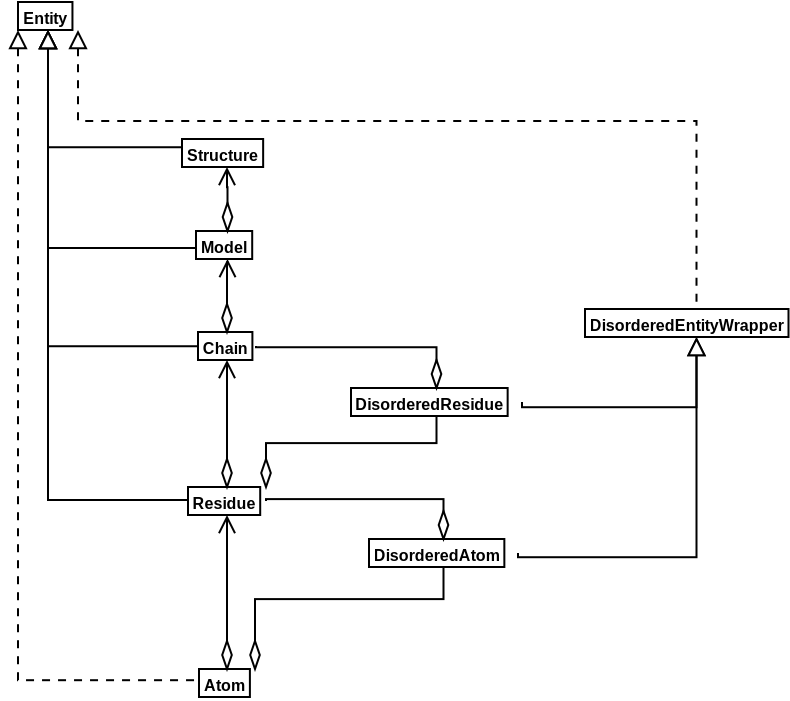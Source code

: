 <?xml version="1.0" encoding="UTF-8"?>
<dia:diagram xmlns:dia="http://www.lysator.liu.se/~alla/dia/"><dia:layer name="Background" visible="true"><dia:object type="UML - Class" version="0" id="O0"><dia:attribute name="obj_pos"><dia:point val="2.3,4.6"/></dia:attribute><dia:attribute name="obj_bb"><dia:rectangle val="2.25,4.55;6.85,6.05"/></dia:attribute><dia:attribute name="elem_corner"><dia:point val="2.3,4.6"/></dia:attribute><dia:attribute name="elem_width"><dia:real val="4.5"/></dia:attribute><dia:attribute name="elem_height"><dia:real val="1.4"/></dia:attribute><dia:attribute name="name"><dia:string>#Structure#</dia:string></dia:attribute><dia:attribute name="stereotype"><dia:string>##</dia:string></dia:attribute><dia:attribute name="comment"><dia:string>##</dia:string></dia:attribute><dia:attribute name="abstract"><dia:boolean val="false"/></dia:attribute><dia:attribute name="suppress_attributes"><dia:boolean val="true"/></dia:attribute><dia:attribute name="suppress_operations"><dia:boolean val="true"/></dia:attribute><dia:attribute name="visible_attributes"><dia:boolean val="false"/></dia:attribute><dia:attribute name="visible_operations"><dia:boolean val="false"/></dia:attribute><dia:attribute name="visible_comments"><dia:boolean val="false"/></dia:attribute><dia:attribute name="foreground_color"><dia:color val="#000000"/></dia:attribute><dia:attribute name="background_color"><dia:color val="#ffffff"/></dia:attribute><dia:attribute name="normal_font"><dia:font family="Courier New" style="0" name="Courier"/></dia:attribute><dia:attribute name="abstract_font"><dia:font family="Courier New" style="4" name="Courier-Oblique"/></dia:attribute><dia:attribute name="polymorphic_font"><dia:font family="monospace" style="8" name="Courier"/></dia:attribute><dia:attribute name="classname_font"><dia:font family="arial" style="80" name="Helvetica-Bold"/></dia:attribute><dia:attribute name="abstract_classname_font"><dia:font family="Arial" style="84" name="Helvetica-BoldOblique"/></dia:attribute><dia:attribute name="comment_font"><dia:font family="sans" style="8" name="Courier"/></dia:attribute><dia:attribute name="font_height"><dia:real val="0.8"/></dia:attribute><dia:attribute name="polymorphic_font_height"><dia:real val="0.8"/></dia:attribute><dia:attribute name="abstract_font_height"><dia:real val="0.8"/></dia:attribute><dia:attribute name="classname_font_height"><dia:real val="1"/></dia:attribute><dia:attribute name="abstract_classname_font_height"><dia:real val="1"/></dia:attribute><dia:attribute name="comment_font_height"><dia:real val="1"/></dia:attribute><dia:attribute name="attributes"/><dia:attribute name="operations"/><dia:attribute name="template"><dia:boolean val="false"/></dia:attribute><dia:attribute name="templates"/></dia:object><dia:object type="UML - Class" version="0" id="O1"><dia:attribute name="obj_pos"><dia:point val="3,9.2"/></dia:attribute><dia:attribute name="obj_bb"><dia:rectangle val="2.95,9.15;6.2,10.65"/></dia:attribute><dia:attribute name="elem_corner"><dia:point val="3,9.2"/></dia:attribute><dia:attribute name="elem_width"><dia:real val="3.15"/></dia:attribute><dia:attribute name="elem_height"><dia:real val="1.4"/></dia:attribute><dia:attribute name="name"><dia:string>#Model#</dia:string></dia:attribute><dia:attribute name="stereotype"><dia:string>##</dia:string></dia:attribute><dia:attribute name="comment"><dia:string>##</dia:string></dia:attribute><dia:attribute name="abstract"><dia:boolean val="false"/></dia:attribute><dia:attribute name="suppress_attributes"><dia:boolean val="false"/></dia:attribute><dia:attribute name="suppress_operations"><dia:boolean val="false"/></dia:attribute><dia:attribute name="visible_attributes"><dia:boolean val="false"/></dia:attribute><dia:attribute name="visible_operations"><dia:boolean val="false"/></dia:attribute><dia:attribute name="visible_comments"><dia:boolean val="false"/></dia:attribute><dia:attribute name="foreground_color"><dia:color val="#000000"/></dia:attribute><dia:attribute name="background_color"><dia:color val="#ffffff"/></dia:attribute><dia:attribute name="normal_font"><dia:font family="Courier New" style="0" name="Courier"/></dia:attribute><dia:attribute name="abstract_font"><dia:font family="Courier New" style="4" name="Courier-Oblique"/></dia:attribute><dia:attribute name="polymorphic_font"><dia:font family="monospace" style="8" name="Courier"/></dia:attribute><dia:attribute name="classname_font"><dia:font family="arial" style="80" name="Helvetica-Bold"/></dia:attribute><dia:attribute name="abstract_classname_font"><dia:font family="Arial" style="84" name="Helvetica-BoldOblique"/></dia:attribute><dia:attribute name="comment_font"><dia:font family="sans" style="8" name="Courier"/></dia:attribute><dia:attribute name="font_height"><dia:real val="0.8"/></dia:attribute><dia:attribute name="polymorphic_font_height"><dia:real val="0.8"/></dia:attribute><dia:attribute name="abstract_font_height"><dia:real val="0.8"/></dia:attribute><dia:attribute name="classname_font_height"><dia:real val="1"/></dia:attribute><dia:attribute name="abstract_classname_font_height"><dia:real val="1"/></dia:attribute><dia:attribute name="comment_font_height"><dia:real val="1"/></dia:attribute><dia:attribute name="attributes"/><dia:attribute name="operations"/><dia:attribute name="template"><dia:boolean val="false"/></dia:attribute><dia:attribute name="templates"/></dia:object><dia:object type="UML - Class" version="0" id="O2"><dia:attribute name="obj_pos"><dia:point val="3.1,14.25"/></dia:attribute><dia:attribute name="obj_bb"><dia:rectangle val="3.05,14.2;6.05,15.7"/></dia:attribute><dia:attribute name="elem_corner"><dia:point val="3.1,14.25"/></dia:attribute><dia:attribute name="elem_width"><dia:real val="2.9"/></dia:attribute><dia:attribute name="elem_height"><dia:real val="1.4"/></dia:attribute><dia:attribute name="name"><dia:string>#Chain#</dia:string></dia:attribute><dia:attribute name="stereotype"><dia:string>##</dia:string></dia:attribute><dia:attribute name="comment"><dia:string>##</dia:string></dia:attribute><dia:attribute name="abstract"><dia:boolean val="false"/></dia:attribute><dia:attribute name="suppress_attributes"><dia:boolean val="false"/></dia:attribute><dia:attribute name="suppress_operations"><dia:boolean val="false"/></dia:attribute><dia:attribute name="visible_attributes"><dia:boolean val="false"/></dia:attribute><dia:attribute name="visible_operations"><dia:boolean val="false"/></dia:attribute><dia:attribute name="visible_comments"><dia:boolean val="false"/></dia:attribute><dia:attribute name="foreground_color"><dia:color val="#000000"/></dia:attribute><dia:attribute name="background_color"><dia:color val="#ffffff"/></dia:attribute><dia:attribute name="normal_font"><dia:font family="Courier New" style="0" name="Courier"/></dia:attribute><dia:attribute name="abstract_font"><dia:font family="Courier New" style="4" name="Courier-Oblique"/></dia:attribute><dia:attribute name="polymorphic_font"><dia:font family="monospace" style="8" name="Courier"/></dia:attribute><dia:attribute name="classname_font"><dia:font family="arial" style="80" name="Helvetica-Bold"/></dia:attribute><dia:attribute name="abstract_classname_font"><dia:font family="Arial" style="84" name="Helvetica-BoldOblique"/></dia:attribute><dia:attribute name="comment_font"><dia:font family="sans" style="8" name="Courier"/></dia:attribute><dia:attribute name="font_height"><dia:real val="0.8"/></dia:attribute><dia:attribute name="polymorphic_font_height"><dia:real val="0.8"/></dia:attribute><dia:attribute name="abstract_font_height"><dia:real val="0.8"/></dia:attribute><dia:attribute name="classname_font_height"><dia:real val="1"/></dia:attribute><dia:attribute name="abstract_classname_font_height"><dia:real val="1"/></dia:attribute><dia:attribute name="comment_font_height"><dia:real val="1"/></dia:attribute><dia:attribute name="attributes"/><dia:attribute name="operations"/><dia:attribute name="template"><dia:boolean val="false"/></dia:attribute><dia:attribute name="templates"/></dia:object><dia:object type="UML - Class" version="0" id="O3"><dia:attribute name="obj_pos"><dia:point val="2.6,22"/></dia:attribute><dia:attribute name="obj_bb"><dia:rectangle val="2.55,21.95;6.55,23.45"/></dia:attribute><dia:attribute name="elem_corner"><dia:point val="2.6,22"/></dia:attribute><dia:attribute name="elem_width"><dia:real val="3.9"/></dia:attribute><dia:attribute name="elem_height"><dia:real val="1.4"/></dia:attribute><dia:attribute name="name"><dia:string>#Residue#</dia:string></dia:attribute><dia:attribute name="stereotype"><dia:string>##</dia:string></dia:attribute><dia:attribute name="comment"><dia:string>##</dia:string></dia:attribute><dia:attribute name="abstract"><dia:boolean val="false"/></dia:attribute><dia:attribute name="suppress_attributes"><dia:boolean val="false"/></dia:attribute><dia:attribute name="suppress_operations"><dia:boolean val="false"/></dia:attribute><dia:attribute name="visible_attributes"><dia:boolean val="false"/></dia:attribute><dia:attribute name="visible_operations"><dia:boolean val="false"/></dia:attribute><dia:attribute name="visible_comments"><dia:boolean val="false"/></dia:attribute><dia:attribute name="foreground_color"><dia:color val="#000000"/></dia:attribute><dia:attribute name="background_color"><dia:color val="#ffffff"/></dia:attribute><dia:attribute name="normal_font"><dia:font family="Courier New" style="0" name="Courier"/></dia:attribute><dia:attribute name="abstract_font"><dia:font family="Courier New" style="4" name="Courier-Oblique"/></dia:attribute><dia:attribute name="polymorphic_font"><dia:font family="monospace" style="8" name="Courier"/></dia:attribute><dia:attribute name="classname_font"><dia:font family="arial" style="80" name="Helvetica-Bold"/></dia:attribute><dia:attribute name="abstract_classname_font"><dia:font family="Arial" style="84" name="Helvetica-BoldOblique"/></dia:attribute><dia:attribute name="comment_font"><dia:font family="sans" style="8" name="Courier"/></dia:attribute><dia:attribute name="font_height"><dia:real val="0.8"/></dia:attribute><dia:attribute name="polymorphic_font_height"><dia:real val="0.8"/></dia:attribute><dia:attribute name="abstract_font_height"><dia:real val="0.8"/></dia:attribute><dia:attribute name="classname_font_height"><dia:real val="1"/></dia:attribute><dia:attribute name="abstract_classname_font_height"><dia:real val="1"/></dia:attribute><dia:attribute name="comment_font_height"><dia:real val="1"/></dia:attribute><dia:attribute name="attributes"/><dia:attribute name="operations"/><dia:attribute name="template"><dia:boolean val="false"/></dia:attribute><dia:attribute name="templates"/></dia:object><dia:object type="UML - Class" version="0" id="O4"><dia:attribute name="obj_pos"><dia:point val="3.15,31.1"/></dia:attribute><dia:attribute name="obj_bb"><dia:rectangle val="3.1,31.05;6,32.55"/></dia:attribute><dia:attribute name="elem_corner"><dia:point val="3.15,31.1"/></dia:attribute><dia:attribute name="elem_width"><dia:real val="2.8"/></dia:attribute><dia:attribute name="elem_height"><dia:real val="1.4"/></dia:attribute><dia:attribute name="name"><dia:string>#Atom#</dia:string></dia:attribute><dia:attribute name="stereotype"><dia:string>##</dia:string></dia:attribute><dia:attribute name="comment"><dia:string>##</dia:string></dia:attribute><dia:attribute name="abstract"><dia:boolean val="false"/></dia:attribute><dia:attribute name="suppress_attributes"><dia:boolean val="false"/></dia:attribute><dia:attribute name="suppress_operations"><dia:boolean val="false"/></dia:attribute><dia:attribute name="visible_attributes"><dia:boolean val="false"/></dia:attribute><dia:attribute name="visible_operations"><dia:boolean val="false"/></dia:attribute><dia:attribute name="visible_comments"><dia:boolean val="false"/></dia:attribute><dia:attribute name="foreground_color"><dia:color val="#000000"/></dia:attribute><dia:attribute name="background_color"><dia:color val="#ffffff"/></dia:attribute><dia:attribute name="normal_font"><dia:font family="Courier New" style="0" name="Courier"/></dia:attribute><dia:attribute name="abstract_font"><dia:font family="Courier New" style="4" name="Courier-Oblique"/></dia:attribute><dia:attribute name="polymorphic_font"><dia:font family="monospace" style="8" name="Courier"/></dia:attribute><dia:attribute name="classname_font"><dia:font family="arial" style="80" name="Helvetica-Bold"/></dia:attribute><dia:attribute name="abstract_classname_font"><dia:font family="Arial" style="84" name="Helvetica-BoldOblique"/></dia:attribute><dia:attribute name="comment_font"><dia:font family="sans" style="8" name="Courier"/></dia:attribute><dia:attribute name="font_height"><dia:real val="0.8"/></dia:attribute><dia:attribute name="polymorphic_font_height"><dia:real val="0.8"/></dia:attribute><dia:attribute name="abstract_font_height"><dia:real val="0.8"/></dia:attribute><dia:attribute name="classname_font_height"><dia:real val="1"/></dia:attribute><dia:attribute name="abstract_classname_font_height"><dia:real val="1"/></dia:attribute><dia:attribute name="comment_font_height"><dia:real val="1"/></dia:attribute><dia:attribute name="attributes"/><dia:attribute name="operations"/><dia:attribute name="template"><dia:boolean val="false"/></dia:attribute><dia:attribute name="templates"/></dia:object><dia:object type="UML - Class" version="0" id="O5"><dia:attribute name="obj_pos"><dia:point val="10.75,17.05"/></dia:attribute><dia:attribute name="obj_bb"><dia:rectangle val="10.7,17;19.35,18.5"/></dia:attribute><dia:attribute name="elem_corner"><dia:point val="10.75,17.05"/></dia:attribute><dia:attribute name="elem_width"><dia:real val="8.55"/></dia:attribute><dia:attribute name="elem_height"><dia:real val="1.4"/></dia:attribute><dia:attribute name="name"><dia:string>#DisorderedResidue#</dia:string></dia:attribute><dia:attribute name="stereotype"><dia:string>##</dia:string></dia:attribute><dia:attribute name="comment"><dia:string>##</dia:string></dia:attribute><dia:attribute name="abstract"><dia:boolean val="false"/></dia:attribute><dia:attribute name="suppress_attributes"><dia:boolean val="false"/></dia:attribute><dia:attribute name="suppress_operations"><dia:boolean val="false"/></dia:attribute><dia:attribute name="visible_attributes"><dia:boolean val="false"/></dia:attribute><dia:attribute name="visible_operations"><dia:boolean val="false"/></dia:attribute><dia:attribute name="visible_comments"><dia:boolean val="false"/></dia:attribute><dia:attribute name="foreground_color"><dia:color val="#000000"/></dia:attribute><dia:attribute name="background_color"><dia:color val="#ffffff"/></dia:attribute><dia:attribute name="normal_font"><dia:font family="Courier New" style="0" name="Courier"/></dia:attribute><dia:attribute name="abstract_font"><dia:font family="Courier New" style="4" name="Courier-Oblique"/></dia:attribute><dia:attribute name="polymorphic_font"><dia:font family="monospace" style="8" name="Courier"/></dia:attribute><dia:attribute name="classname_font"><dia:font family="arial" style="80" name="Helvetica-Bold"/></dia:attribute><dia:attribute name="abstract_classname_font"><dia:font family="Arial" style="84" name="Helvetica-BoldOblique"/></dia:attribute><dia:attribute name="comment_font"><dia:font family="sans" style="8" name="Courier"/></dia:attribute><dia:attribute name="font_height"><dia:real val="0.8"/></dia:attribute><dia:attribute name="polymorphic_font_height"><dia:real val="0.8"/></dia:attribute><dia:attribute name="abstract_font_height"><dia:real val="0.8"/></dia:attribute><dia:attribute name="classname_font_height"><dia:real val="1"/></dia:attribute><dia:attribute name="abstract_classname_font_height"><dia:real val="1"/></dia:attribute><dia:attribute name="comment_font_height"><dia:real val="1"/></dia:attribute><dia:attribute name="attributes"/><dia:attribute name="operations"/><dia:attribute name="template"><dia:boolean val="false"/></dia:attribute><dia:attribute name="templates"/></dia:object><dia:object type="UML - Class" version="0" id="O6"><dia:attribute name="obj_pos"><dia:point val="11.65,24.6"/></dia:attribute><dia:attribute name="obj_bb"><dia:rectangle val="11.6,24.55;19.15,26.05"/></dia:attribute><dia:attribute name="elem_corner"><dia:point val="11.65,24.6"/></dia:attribute><dia:attribute name="elem_width"><dia:real val="7.45"/></dia:attribute><dia:attribute name="elem_height"><dia:real val="1.4"/></dia:attribute><dia:attribute name="name"><dia:string>#DisorderedAtom#</dia:string></dia:attribute><dia:attribute name="stereotype"><dia:string>##</dia:string></dia:attribute><dia:attribute name="comment"><dia:string>##</dia:string></dia:attribute><dia:attribute name="abstract"><dia:boolean val="false"/></dia:attribute><dia:attribute name="suppress_attributes"><dia:boolean val="false"/></dia:attribute><dia:attribute name="suppress_operations"><dia:boolean val="false"/></dia:attribute><dia:attribute name="visible_attributes"><dia:boolean val="false"/></dia:attribute><dia:attribute name="visible_operations"><dia:boolean val="false"/></dia:attribute><dia:attribute name="visible_comments"><dia:boolean val="false"/></dia:attribute><dia:attribute name="foreground_color"><dia:color val="#000000"/></dia:attribute><dia:attribute name="background_color"><dia:color val="#ffffff"/></dia:attribute><dia:attribute name="normal_font"><dia:font family="Courier New" style="0" name="Courier"/></dia:attribute><dia:attribute name="abstract_font"><dia:font family="Courier New" style="4" name="Courier-Oblique"/></dia:attribute><dia:attribute name="polymorphic_font"><dia:font family="monospace" style="8" name="Courier"/></dia:attribute><dia:attribute name="classname_font"><dia:font family="arial" style="80" name="Helvetica-Bold"/></dia:attribute><dia:attribute name="abstract_classname_font"><dia:font family="Arial" style="84" name="Helvetica-BoldOblique"/></dia:attribute><dia:attribute name="comment_font"><dia:font family="sans" style="8" name="Courier"/></dia:attribute><dia:attribute name="font_height"><dia:real val="0.8"/></dia:attribute><dia:attribute name="polymorphic_font_height"><dia:real val="0.8"/></dia:attribute><dia:attribute name="abstract_font_height"><dia:real val="0.8"/></dia:attribute><dia:attribute name="classname_font_height"><dia:real val="1"/></dia:attribute><dia:attribute name="abstract_classname_font_height"><dia:real val="1"/></dia:attribute><dia:attribute name="comment_font_height"><dia:real val="1"/></dia:attribute><dia:attribute name="attributes"/><dia:attribute name="operations"/><dia:attribute name="template"><dia:boolean val="false"/></dia:attribute><dia:attribute name="templates"/></dia:object><dia:object type="UML - Class" version="0" id="O7"><dia:attribute name="obj_pos"><dia:point val="-5.9,-2.25"/></dia:attribute><dia:attribute name="obj_bb"><dia:rectangle val="-5.95,-2.3;-2.85,-0.8"/></dia:attribute><dia:attribute name="elem_corner"><dia:point val="-5.9,-2.25"/></dia:attribute><dia:attribute name="elem_width"><dia:real val="3"/></dia:attribute><dia:attribute name="elem_height"><dia:real val="1.4"/></dia:attribute><dia:attribute name="name"><dia:string>#Entity#</dia:string></dia:attribute><dia:attribute name="stereotype"><dia:string>##</dia:string></dia:attribute><dia:attribute name="comment"><dia:string>##</dia:string></dia:attribute><dia:attribute name="abstract"><dia:boolean val="false"/></dia:attribute><dia:attribute name="suppress_attributes"><dia:boolean val="false"/></dia:attribute><dia:attribute name="suppress_operations"><dia:boolean val="false"/></dia:attribute><dia:attribute name="visible_attributes"><dia:boolean val="false"/></dia:attribute><dia:attribute name="visible_operations"><dia:boolean val="false"/></dia:attribute><dia:attribute name="visible_comments"><dia:boolean val="false"/></dia:attribute><dia:attribute name="foreground_color"><dia:color val="#000000"/></dia:attribute><dia:attribute name="background_color"><dia:color val="#ffffff"/></dia:attribute><dia:attribute name="normal_font"><dia:font family="Courier New" style="0" name="Courier"/></dia:attribute><dia:attribute name="abstract_font"><dia:font family="Courier New" style="4" name="Courier-Oblique"/></dia:attribute><dia:attribute name="polymorphic_font"><dia:font family="monospace" style="8" name="Courier"/></dia:attribute><dia:attribute name="classname_font"><dia:font family="arial" style="80" name="Helvetica-Bold"/></dia:attribute><dia:attribute name="abstract_classname_font"><dia:font family="Arial" style="84" name="Helvetica-BoldOblique"/></dia:attribute><dia:attribute name="comment_font"><dia:font family="sans" style="8" name="Courier"/></dia:attribute><dia:attribute name="font_height"><dia:real val="0.8"/></dia:attribute><dia:attribute name="polymorphic_font_height"><dia:real val="0.8"/></dia:attribute><dia:attribute name="abstract_font_height"><dia:real val="0.8"/></dia:attribute><dia:attribute name="classname_font_height"><dia:real val="1"/></dia:attribute><dia:attribute name="abstract_classname_font_height"><dia:real val="1"/></dia:attribute><dia:attribute name="comment_font_height"><dia:real val="1"/></dia:attribute><dia:attribute name="attributes"/><dia:attribute name="operations"/><dia:attribute name="template"><dia:boolean val="false"/></dia:attribute><dia:attribute name="templates"/></dia:object><dia:object type="UML - Class" version="0" id="O8"><dia:attribute name="obj_pos"><dia:point val="22.45,13.1"/></dia:attribute><dia:attribute name="obj_bb"><dia:rectangle val="22.4,13.05;33.65,14.55"/></dia:attribute><dia:attribute name="elem_corner"><dia:point val="22.45,13.1"/></dia:attribute><dia:attribute name="elem_width"><dia:real val="11.15"/></dia:attribute><dia:attribute name="elem_height"><dia:real val="1.4"/></dia:attribute><dia:attribute name="name"><dia:string>#DisorderedEntityWrapper#</dia:string></dia:attribute><dia:attribute name="stereotype"><dia:string>##</dia:string></dia:attribute><dia:attribute name="comment"><dia:string>##</dia:string></dia:attribute><dia:attribute name="abstract"><dia:boolean val="false"/></dia:attribute><dia:attribute name="suppress_attributes"><dia:boolean val="false"/></dia:attribute><dia:attribute name="suppress_operations"><dia:boolean val="false"/></dia:attribute><dia:attribute name="visible_attributes"><dia:boolean val="false"/></dia:attribute><dia:attribute name="visible_operations"><dia:boolean val="false"/></dia:attribute><dia:attribute name="visible_comments"><dia:boolean val="false"/></dia:attribute><dia:attribute name="foreground_color"><dia:color val="#000000"/></dia:attribute><dia:attribute name="background_color"><dia:color val="#ffffff"/></dia:attribute><dia:attribute name="normal_font"><dia:font family="Courier New" style="0" name="Courier"/></dia:attribute><dia:attribute name="abstract_font"><dia:font family="Courier New" style="4" name="Courier-Oblique"/></dia:attribute><dia:attribute name="polymorphic_font"><dia:font family="monospace" style="8" name="Courier"/></dia:attribute><dia:attribute name="classname_font"><dia:font family="arial" style="80" name="Helvetica-Bold"/></dia:attribute><dia:attribute name="abstract_classname_font"><dia:font family="Arial" style="84" name="Helvetica-BoldOblique"/></dia:attribute><dia:attribute name="comment_font"><dia:font family="sans" style="8" name="Courier"/></dia:attribute><dia:attribute name="font_height"><dia:real val="0.8"/></dia:attribute><dia:attribute name="polymorphic_font_height"><dia:real val="0.8"/></dia:attribute><dia:attribute name="abstract_font_height"><dia:real val="0.8"/></dia:attribute><dia:attribute name="classname_font_height"><dia:real val="1"/></dia:attribute><dia:attribute name="abstract_classname_font_height"><dia:real val="1"/></dia:attribute><dia:attribute name="comment_font_height"><dia:real val="1"/></dia:attribute><dia:attribute name="attributes"/><dia:attribute name="operations"/><dia:attribute name="template"><dia:boolean val="false"/></dia:attribute><dia:attribute name="templates"/></dia:object><dia:object type="UML - Association" version="0" id="O9"><dia:attribute name="obj_pos"><dia:point val="4.55,6"/></dia:attribute><dia:attribute name="obj_bb"><dia:rectangle val="3.75,5.95;5.35,9.95"/></dia:attribute><dia:attribute name="orth_points"><dia:point val="4.55,6"/><dia:point val="4.55,7.01"/><dia:point val="4.575,7.01"/><dia:point val="4.575,9.2"/></dia:attribute><dia:attribute name="orth_orient"><dia:enum val="1"/><dia:enum val="0"/><dia:enum val="1"/></dia:attribute><dia:attribute name="name"><dia:string>##</dia:string></dia:attribute><dia:attribute name="direction"><dia:enum val="0"/></dia:attribute><dia:attribute name="ends"><dia:composite><dia:attribute name="role"><dia:string>##</dia:string></dia:attribute><dia:attribute name="multiplicity"><dia:string>##</dia:string></dia:attribute><dia:attribute name="arrow"><dia:boolean val="true"/></dia:attribute><dia:attribute name="aggregate"><dia:enum val="0"/></dia:attribute></dia:composite><dia:composite><dia:attribute name="role"><dia:string>##</dia:string></dia:attribute><dia:attribute name="multiplicity"><dia:string>##</dia:string></dia:attribute><dia:attribute name="arrow"><dia:boolean val="false"/></dia:attribute><dia:attribute name="aggregate"><dia:enum val="1"/></dia:attribute></dia:composite></dia:attribute><dia:connections><dia:connection handle="0" to="O0" connection="6"/><dia:connection handle="1" to="O1" connection="1"/></dia:connections></dia:object><dia:object type="UML - Association" version="0" id="O10"><dia:attribute name="obj_pos"><dia:point val="4.575,10.6"/></dia:attribute><dia:attribute name="obj_bb"><dia:rectangle val="3.775,10.55;5.375,15"/></dia:attribute><dia:attribute name="orth_points"><dia:point val="4.575,10.6"/><dia:point val="4.575,10.773"/><dia:point val="4.55,10.773"/><dia:point val="4.55,14.25"/></dia:attribute><dia:attribute name="orth_orient"><dia:enum val="1"/><dia:enum val="0"/><dia:enum val="1"/></dia:attribute><dia:attribute name="name"><dia:string>##</dia:string></dia:attribute><dia:attribute name="direction"><dia:enum val="0"/></dia:attribute><dia:attribute name="ends"><dia:composite><dia:attribute name="role"><dia:string>##</dia:string></dia:attribute><dia:attribute name="multiplicity"><dia:string>##</dia:string></dia:attribute><dia:attribute name="arrow"><dia:boolean val="true"/></dia:attribute><dia:attribute name="aggregate"><dia:enum val="0"/></dia:attribute></dia:composite><dia:composite><dia:attribute name="role"><dia:string>##</dia:string></dia:attribute><dia:attribute name="multiplicity"><dia:string>##</dia:string></dia:attribute><dia:attribute name="arrow"><dia:boolean val="false"/></dia:attribute><dia:attribute name="aggregate"><dia:enum val="1"/></dia:attribute></dia:composite></dia:attribute><dia:connections><dia:connection handle="0" to="O1" connection="6"/><dia:connection handle="1" to="O2" connection="1"/></dia:connections></dia:object><dia:object type="UML - Association" version="0" id="O11"><dia:attribute name="obj_pos"><dia:point val="4.55,15.65"/></dia:attribute><dia:attribute name="obj_bb"><dia:rectangle val="3.75,15.6;5.35,22.75"/></dia:attribute><dia:attribute name="orth_points"><dia:point val="4.55,15.65"/><dia:point val="4.55,18.31"/><dia:point val="4.55,18.31"/><dia:point val="4.55,22"/></dia:attribute><dia:attribute name="orth_orient"><dia:enum val="1"/><dia:enum val="0"/><dia:enum val="1"/></dia:attribute><dia:attribute name="name"><dia:string>##</dia:string></dia:attribute><dia:attribute name="direction"><dia:enum val="0"/></dia:attribute><dia:attribute name="ends"><dia:composite><dia:attribute name="role"><dia:string>##</dia:string></dia:attribute><dia:attribute name="multiplicity"><dia:string>##</dia:string></dia:attribute><dia:attribute name="arrow"><dia:boolean val="true"/></dia:attribute><dia:attribute name="aggregate"><dia:enum val="0"/></dia:attribute></dia:composite><dia:composite><dia:attribute name="role"><dia:string>##</dia:string></dia:attribute><dia:attribute name="multiplicity"><dia:string>##</dia:string></dia:attribute><dia:attribute name="arrow"><dia:boolean val="false"/></dia:attribute><dia:attribute name="aggregate"><dia:enum val="1"/></dia:attribute></dia:composite></dia:attribute><dia:connections><dia:connection handle="0" to="O2" connection="6"/><dia:connection handle="1" to="O3" connection="1"/></dia:connections></dia:object><dia:object type="UML - Generalization" version="0" id="O12"><dia:attribute name="obj_pos"><dia:point val="-4.4,-0.85"/></dia:attribute><dia:attribute name="obj_bb"><dia:rectangle val="-5.25,-0.9;2.35,6.612"/></dia:attribute><dia:attribute name="orth_points"><dia:point val="-4.4,-0.85"/><dia:point val="-4.4,5.012"/><dia:point val="2.3,5.012"/><dia:point val="2.3,5.3"/></dia:attribute><dia:attribute name="orth_orient"><dia:enum val="1"/><dia:enum val="0"/><dia:enum val="1"/></dia:attribute><dia:attribute name="name"><dia:string>##</dia:string></dia:attribute><dia:attribute name="stereotype"><dia:string>##</dia:string></dia:attribute><dia:connections><dia:connection handle="0" to="O7" connection="6"/><dia:connection handle="1" to="O0" connection="3"/></dia:connections></dia:object><dia:object type="UML - Generalization" version="0" id="O13"><dia:attribute name="obj_pos"><dia:point val="-4.4,-0.85"/></dia:attribute><dia:attribute name="obj_bb"><dia:rectangle val="-5.25,-0.9;3.15,16.562"/></dia:attribute><dia:attribute name="orth_points"><dia:point val="-4.4,-0.85"/><dia:point val="-4.4,14.962"/><dia:point val="3.1,14.962"/><dia:point val="3.1,14.95"/></dia:attribute><dia:attribute name="orth_orient"><dia:enum val="1"/><dia:enum val="0"/><dia:enum val="1"/></dia:attribute><dia:attribute name="name"><dia:string>##</dia:string></dia:attribute><dia:attribute name="stereotype"><dia:string>##</dia:string></dia:attribute><dia:connections><dia:connection handle="0" to="O7" connection="6"/><dia:connection handle="1" to="O2" connection="3"/></dia:connections></dia:object><dia:object type="UML - Generalization" version="0" id="O14"><dia:attribute name="obj_pos"><dia:point val="-4.4,-0.85"/></dia:attribute><dia:attribute name="obj_bb"><dia:rectangle val="-5.25,-0.9;2.65,24.25"/></dia:attribute><dia:attribute name="orth_points"><dia:point val="-4.4,-0.85"/><dia:point val="-4.4,22.65"/><dia:point val="2.6,22.65"/><dia:point val="2.6,22.7"/></dia:attribute><dia:attribute name="orth_orient"><dia:enum val="1"/><dia:enum val="0"/><dia:enum val="1"/></dia:attribute><dia:attribute name="name"><dia:string>##</dia:string></dia:attribute><dia:attribute name="stereotype"><dia:string>##</dia:string></dia:attribute><dia:connections><dia:connection handle="0" to="O7" connection="6"/><dia:connection handle="1" to="O3" connection="3"/></dia:connections></dia:object><dia:object type="UML - Realizes" version="0" id="O15"><dia:attribute name="obj_pos"><dia:point val="-5.9,-0.85"/></dia:attribute><dia:attribute name="obj_bb"><dia:rectangle val="-6.75,-0.9;3.2,33.26"/></dia:attribute><dia:attribute name="orth_points"><dia:point val="-5.9,-0.85"/><dia:point val="-5.9,31.66"/><dia:point val="3.15,31.66"/><dia:point val="3.15,31.8"/></dia:attribute><dia:attribute name="orth_orient"><dia:enum val="1"/><dia:enum val="0"/><dia:enum val="1"/></dia:attribute><dia:attribute name="name"><dia:string>##</dia:string></dia:attribute><dia:attribute name="stereotype"><dia:string>##</dia:string></dia:attribute><dia:connections><dia:connection handle="0" to="O7" connection="5"/><dia:connection handle="1" to="O4" connection="3"/></dia:connections></dia:object><dia:object type="UML - Association" version="0" id="O16"><dia:attribute name="obj_pos"><dia:point val="6,14.95"/></dia:attribute><dia:attribute name="obj_bb"><dia:rectangle val="5.95,14.9;15.775,17.8"/></dia:attribute><dia:attribute name="orth_points"><dia:point val="6,14.95"/><dia:point val="6,15.012"/><dia:point val="15.025,15.012"/><dia:point val="15.025,17.05"/></dia:attribute><dia:attribute name="orth_orient"><dia:enum val="1"/><dia:enum val="0"/><dia:enum val="1"/></dia:attribute><dia:attribute name="name"><dia:string>##</dia:string></dia:attribute><dia:attribute name="direction"><dia:enum val="0"/></dia:attribute><dia:attribute name="ends"><dia:composite><dia:attribute name="role"><dia:string>##</dia:string></dia:attribute><dia:attribute name="multiplicity"><dia:string>##</dia:string></dia:attribute><dia:attribute name="arrow"><dia:boolean val="false"/></dia:attribute><dia:attribute name="aggregate"><dia:enum val="0"/></dia:attribute></dia:composite><dia:composite><dia:attribute name="role"><dia:string>##</dia:string></dia:attribute><dia:attribute name="multiplicity"><dia:string>##</dia:string></dia:attribute><dia:attribute name="arrow"><dia:boolean val="false"/></dia:attribute><dia:attribute name="aggregate"><dia:enum val="1"/></dia:attribute></dia:composite></dia:attribute><dia:connections><dia:connection handle="0" to="O2" connection="4"/><dia:connection handle="1" to="O5" connection="1"/></dia:connections></dia:object><dia:object type="UML - Association" version="0" id="O17"><dia:attribute name="obj_pos"><dia:point val="15.025,18.45"/></dia:attribute><dia:attribute name="obj_bb"><dia:rectangle val="5.75,18.4;15.075,22.75"/></dia:attribute><dia:attribute name="orth_points"><dia:point val="15.025,18.45"/><dia:point val="15.025,19.805"/><dia:point val="6.5,19.805"/><dia:point val="6.5,22"/></dia:attribute><dia:attribute name="orth_orient"><dia:enum val="1"/><dia:enum val="0"/><dia:enum val="1"/></dia:attribute><dia:attribute name="name"><dia:string>##</dia:string></dia:attribute><dia:attribute name="direction"><dia:enum val="0"/></dia:attribute><dia:attribute name="ends"><dia:composite><dia:attribute name="role"><dia:string>##</dia:string></dia:attribute><dia:attribute name="multiplicity"><dia:string>##</dia:string></dia:attribute><dia:attribute name="arrow"><dia:boolean val="false"/></dia:attribute><dia:attribute name="aggregate"><dia:enum val="0"/></dia:attribute></dia:composite><dia:composite><dia:attribute name="role"><dia:string>##</dia:string></dia:attribute><dia:attribute name="multiplicity"><dia:string>##</dia:string></dia:attribute><dia:attribute name="arrow"><dia:boolean val="false"/></dia:attribute><dia:attribute name="aggregate"><dia:enum val="1"/></dia:attribute></dia:composite></dia:attribute><dia:connections><dia:connection handle="0" to="O5" connection="6"/><dia:connection handle="1" to="O3" connection="2"/></dia:connections></dia:object><dia:object type="UML - Association" version="0" id="O18"><dia:attribute name="obj_pos"><dia:point val="6.5,22.7"/></dia:attribute><dia:attribute name="obj_bb"><dia:rectangle val="6.45,22.555;16.125,25.35"/></dia:attribute><dia:attribute name="orth_points"><dia:point val="6.5,22.7"/><dia:point val="6.5,22.605"/><dia:point val="15.375,22.605"/><dia:point val="15.375,24.6"/></dia:attribute><dia:attribute name="orth_orient"><dia:enum val="1"/><dia:enum val="0"/><dia:enum val="1"/></dia:attribute><dia:attribute name="name"><dia:string>##</dia:string></dia:attribute><dia:attribute name="direction"><dia:enum val="0"/></dia:attribute><dia:attribute name="ends"><dia:composite><dia:attribute name="role"><dia:string>##</dia:string></dia:attribute><dia:attribute name="multiplicity"><dia:string>##</dia:string></dia:attribute><dia:attribute name="arrow"><dia:boolean val="false"/></dia:attribute><dia:attribute name="aggregate"><dia:enum val="0"/></dia:attribute></dia:composite><dia:composite><dia:attribute name="role"><dia:string>##</dia:string></dia:attribute><dia:attribute name="multiplicity"><dia:string>##</dia:string></dia:attribute><dia:attribute name="arrow"><dia:boolean val="false"/></dia:attribute><dia:attribute name="aggregate"><dia:enum val="1"/></dia:attribute></dia:composite></dia:attribute><dia:connections><dia:connection handle="0" to="O3" connection="4"/><dia:connection handle="1" to="O6" connection="1"/></dia:connections></dia:object><dia:object type="UML - Association" version="0" id="O19"><dia:attribute name="obj_pos"><dia:point val="15.375,26"/></dia:attribute><dia:attribute name="obj_bb"><dia:rectangle val="5.2,25.95;15.425,31.85"/></dia:attribute><dia:attribute name="orth_points"><dia:point val="15.375,26"/><dia:point val="15.375,27.605"/><dia:point val="5.95,27.605"/><dia:point val="5.95,31.1"/></dia:attribute><dia:attribute name="orth_orient"><dia:enum val="1"/><dia:enum val="0"/><dia:enum val="1"/></dia:attribute><dia:attribute name="name"><dia:string>##</dia:string></dia:attribute><dia:attribute name="direction"><dia:enum val="0"/></dia:attribute><dia:attribute name="ends"><dia:composite><dia:attribute name="role"><dia:string>##</dia:string></dia:attribute><dia:attribute name="multiplicity"><dia:string>##</dia:string></dia:attribute><dia:attribute name="arrow"><dia:boolean val="false"/></dia:attribute><dia:attribute name="aggregate"><dia:enum val="0"/></dia:attribute></dia:composite><dia:composite><dia:attribute name="role"><dia:string>##</dia:string></dia:attribute><dia:attribute name="multiplicity"><dia:string>##</dia:string></dia:attribute><dia:attribute name="arrow"><dia:boolean val="false"/></dia:attribute><dia:attribute name="aggregate"><dia:enum val="1"/></dia:attribute></dia:composite></dia:attribute><dia:connections><dia:connection handle="0" to="O6" connection="6"/><dia:connection handle="1" to="O4" connection="2"/></dia:connections></dia:object><dia:object type="UML - Generalization" version="0" id="O20"><dia:attribute name="obj_pos"><dia:point val="28.025,14.5"/></dia:attribute><dia:attribute name="obj_bb"><dia:rectangle val="19.25,14.45;28.875,19.611"/></dia:attribute><dia:attribute name="orth_points"><dia:point val="28.025,14.5"/><dia:point val="28.025,18.011"/><dia:point val="19.3,18.011"/><dia:point val="19.3,17.75"/></dia:attribute><dia:attribute name="orth_orient"><dia:enum val="1"/><dia:enum val="0"/><dia:enum val="1"/></dia:attribute><dia:attribute name="name"><dia:string>##</dia:string></dia:attribute><dia:attribute name="stereotype"><dia:string>##</dia:string></dia:attribute><dia:connections><dia:connection handle="0" to="O8" connection="6"/><dia:connection handle="1" to="O5" connection="4"/></dia:connections></dia:object><dia:object type="UML - Generalization" version="0" id="O21"><dia:attribute name="obj_pos"><dia:point val="28.025,14.5"/></dia:attribute><dia:attribute name="obj_bb"><dia:rectangle val="19.05,14.45;28.875,27.111"/></dia:attribute><dia:attribute name="orth_points"><dia:point val="28.025,14.5"/><dia:point val="28.025,25.511"/><dia:point val="19.1,25.511"/><dia:point val="19.1,25.3"/></dia:attribute><dia:attribute name="orth_orient"><dia:enum val="1"/><dia:enum val="0"/><dia:enum val="1"/></dia:attribute><dia:attribute name="name"><dia:string>##</dia:string></dia:attribute><dia:attribute name="stereotype"><dia:string>##</dia:string></dia:attribute><dia:connections><dia:connection handle="0" to="O8" connection="6"/><dia:connection handle="1" to="O6" connection="4"/></dia:connections></dia:object><dia:object type="UML - Association" version="0" id="O22"><dia:attribute name="obj_pos"><dia:point val="4.55,23.4"/></dia:attribute><dia:attribute name="obj_bb"><dia:rectangle val="3.75,23.35;5.35,31.85"/></dia:attribute><dia:attribute name="orth_points"><dia:point val="4.55,23.4"/><dia:point val="4.55,24.96"/><dia:point val="4.55,24.96"/><dia:point val="4.55,31.1"/></dia:attribute><dia:attribute name="orth_orient"><dia:enum val="1"/><dia:enum val="0"/><dia:enum val="1"/></dia:attribute><dia:attribute name="name"><dia:string>##</dia:string></dia:attribute><dia:attribute name="direction"><dia:enum val="0"/></dia:attribute><dia:attribute name="ends"><dia:composite><dia:attribute name="role"><dia:string>##</dia:string></dia:attribute><dia:attribute name="multiplicity"><dia:string>##</dia:string></dia:attribute><dia:attribute name="arrow"><dia:boolean val="true"/></dia:attribute><dia:attribute name="aggregate"><dia:enum val="0"/></dia:attribute></dia:composite><dia:composite><dia:attribute name="role"><dia:string>##</dia:string></dia:attribute><dia:attribute name="multiplicity"><dia:string>##</dia:string></dia:attribute><dia:attribute name="arrow"><dia:boolean val="false"/></dia:attribute><dia:attribute name="aggregate"><dia:enum val="1"/></dia:attribute></dia:composite></dia:attribute><dia:connections><dia:connection handle="0" to="O3" connection="6"/><dia:connection handle="1" to="O4" connection="1"/></dia:connections></dia:object><dia:object type="UML - Generalization" version="0" id="O23"><dia:attribute name="obj_pos"><dia:point val="-4.4,-0.85"/></dia:attribute><dia:attribute name="obj_bb"><dia:rectangle val="-5.25,-0.9;3.05,11.65"/></dia:attribute><dia:attribute name="orth_points"><dia:point val="-4.4,-0.85"/><dia:point val="-4.4,10.05"/><dia:point val="3,10.05"/><dia:point val="3,9.9"/></dia:attribute><dia:attribute name="orth_orient"><dia:enum val="1"/><dia:enum val="0"/><dia:enum val="1"/></dia:attribute><dia:attribute name="name"><dia:string>##</dia:string></dia:attribute><dia:attribute name="stereotype"><dia:string>##</dia:string></dia:attribute><dia:connections><dia:connection handle="0" to="O7" connection="6"/><dia:connection handle="1" to="O1" connection="3"/></dia:connections></dia:object><dia:object type="UML - Realizes" version="0" id="O24"><dia:attribute name="obj_pos"><dia:point val="-2.9,-0.85"/></dia:attribute><dia:attribute name="obj_bb"><dia:rectangle val="-3.75,-0.9;28.075,13.15"/></dia:attribute><dia:attribute name="orth_points"><dia:point val="-2.9,-0.85"/><dia:point val="-2.9,3.7"/><dia:point val="28.025,3.7"/><dia:point val="28.025,13.1"/></dia:attribute><dia:attribute name="orth_orient"><dia:enum val="1"/><dia:enum val="0"/><dia:enum val="1"/></dia:attribute><dia:attribute name="name"><dia:string>##</dia:string></dia:attribute><dia:attribute name="stereotype"><dia:string>##</dia:string></dia:attribute><dia:connections><dia:connection handle="0" to="O7" connection="7"/><dia:connection handle="1" to="O8" connection="1"/></dia:connections></dia:object></dia:layer></dia:diagram>
